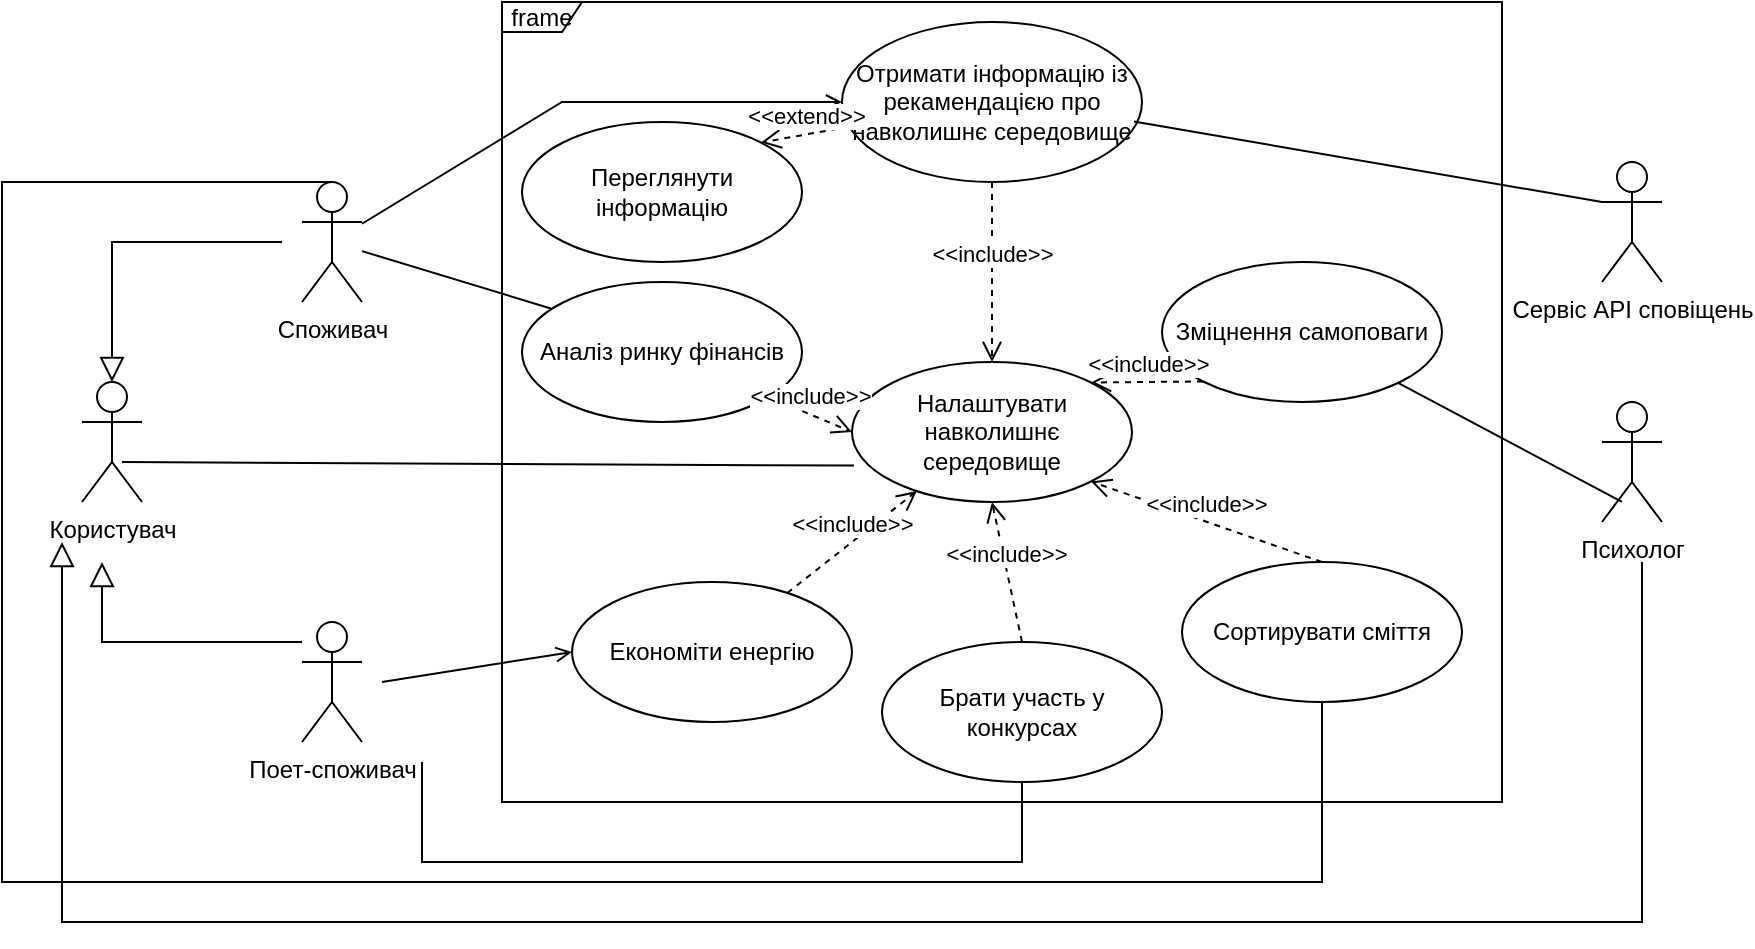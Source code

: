 <mxfile version="21.8.2" type="github">
  <diagram id="C5RBs43oDa-KdzZeNtuy" name="Page-1">
    <mxGraphModel dx="2063" dy="559" grid="1" gridSize="10" guides="1" tooltips="1" connect="1" arrows="1" fold="1" page="1" pageScale="1" pageWidth="827" pageHeight="1169" math="0" shadow="0">
      <root>
        <mxCell id="WIyWlLk6GJQsqaUBKTNV-0" />
        <mxCell id="WIyWlLk6GJQsqaUBKTNV-1" parent="WIyWlLk6GJQsqaUBKTNV-0" />
        <mxCell id="HAlKXmDzrB93N0-EfDcC-2" value="frame" style="shape=umlFrame;whiteSpace=wrap;html=1;width=40;height=15;" parent="WIyWlLk6GJQsqaUBKTNV-1" vertex="1">
          <mxGeometry x="200" y="80" width="500" height="400" as="geometry" />
        </mxCell>
        <mxCell id="zkfFHV4jXpPFQw0GAbJ--16" value="" style="endArrow=block;endSize=10;endFill=0;shadow=0;strokeWidth=1;rounded=0;edgeStyle=elbowEdgeStyle;elbow=vertical;" parent="WIyWlLk6GJQsqaUBKTNV-1" edge="1">
          <mxGeometry width="160" relative="1" as="geometry">
            <mxPoint x="100" y="400" as="sourcePoint" />
            <mxPoint y="360" as="targetPoint" />
            <Array as="points">
              <mxPoint x="35" y="400" />
            </Array>
          </mxGeometry>
        </mxCell>
        <mxCell id="zkfFHV4jXpPFQw0GAbJ--26" value="" style="endArrow=open;shadow=0;strokeWidth=1;rounded=0;endFill=1;elbow=vertical;entryX=0;entryY=0.5;entryDx=0;entryDy=0;" parent="WIyWlLk6GJQsqaUBKTNV-1" source="HAlKXmDzrB93N0-EfDcC-4" target="HAlKXmDzrB93N0-EfDcC-1" edge="1">
          <mxGeometry x="0.5" y="41" relative="1" as="geometry">
            <mxPoint x="160" y="310" as="sourcePoint" />
            <mxPoint x="160" y="380" as="targetPoint" />
            <mxPoint x="-40" y="32" as="offset" />
            <Array as="points">
              <mxPoint x="230" y="130" />
            </Array>
          </mxGeometry>
        </mxCell>
        <mxCell id="HAlKXmDzrB93N0-EfDcC-0" value="Сервіс API сповіщень" style="shape=umlActor;verticalLabelPosition=bottom;verticalAlign=top;html=1;" parent="WIyWlLk6GJQsqaUBKTNV-1" vertex="1">
          <mxGeometry x="750" y="160" width="30" height="60" as="geometry" />
        </mxCell>
        <mxCell id="HAlKXmDzrB93N0-EfDcC-1" value="Отримати інформацію із&lt;br&gt;рекамендацією про навколишнє середовище" style="ellipse;whiteSpace=wrap;html=1;" parent="WIyWlLk6GJQsqaUBKTNV-1" vertex="1">
          <mxGeometry x="370" y="90" width="150" height="80" as="geometry" />
        </mxCell>
        <mxCell id="HAlKXmDzrB93N0-EfDcC-4" value="Споживач" style="shape=umlActor;verticalLabelPosition=bottom;verticalAlign=top;html=1;" parent="WIyWlLk6GJQsqaUBKTNV-1" vertex="1">
          <mxGeometry x="100" y="170" width="30" height="60" as="geometry" />
        </mxCell>
        <mxCell id="HAlKXmDzrB93N0-EfDcC-6" value="Поет-споживач" style="shape=umlActor;verticalLabelPosition=bottom;verticalAlign=top;html=1;" parent="WIyWlLk6GJQsqaUBKTNV-1" vertex="1">
          <mxGeometry x="100" y="390" width="30" height="60" as="geometry" />
        </mxCell>
        <mxCell id="HAlKXmDzrB93N0-EfDcC-7" value="" style="endArrow=open;shadow=0;strokeWidth=1;rounded=0;endFill=1;elbow=vertical;entryX=0;entryY=0.5;entryDx=0;entryDy=0;" parent="WIyWlLk6GJQsqaUBKTNV-1" target="HAlKXmDzrB93N0-EfDcC-8" edge="1">
          <mxGeometry x="0.5" y="41" relative="1" as="geometry">
            <mxPoint x="140" y="419.996" as="sourcePoint" />
            <mxPoint x="329.02" y="434.81" as="targetPoint" />
            <mxPoint x="-40" y="32" as="offset" />
          </mxGeometry>
        </mxCell>
        <mxCell id="HAlKXmDzrB93N0-EfDcC-8" value="Економіти енергію" style="ellipse;whiteSpace=wrap;html=1;" parent="WIyWlLk6GJQsqaUBKTNV-1" vertex="1">
          <mxGeometry x="235" y="370" width="140" height="70" as="geometry" />
        </mxCell>
        <mxCell id="WbjszZyxLFySHewX1BDN-3" value="Користувач" style="shape=umlActor;verticalLabelPosition=bottom;verticalAlign=top;html=1;" parent="WIyWlLk6GJQsqaUBKTNV-1" vertex="1">
          <mxGeometry x="-10" y="270" width="30" height="60" as="geometry" />
        </mxCell>
        <mxCell id="WbjszZyxLFySHewX1BDN-8" value="" style="endArrow=block;endSize=10;endFill=0;shadow=0;strokeWidth=1;rounded=0;edgeStyle=elbowEdgeStyle;elbow=vertical;entryX=0.5;entryY=0;entryDx=0;entryDy=0;entryPerimeter=0;" parent="WIyWlLk6GJQsqaUBKTNV-1" target="WbjszZyxLFySHewX1BDN-3" edge="1">
          <mxGeometry width="160" relative="1" as="geometry">
            <mxPoint x="90" y="200" as="sourcePoint" />
            <mxPoint x="40" y="260" as="targetPoint" />
            <Array as="points">
              <mxPoint x="70" y="200" />
            </Array>
          </mxGeometry>
        </mxCell>
        <mxCell id="WbjszZyxLFySHewX1BDN-11" value="Переглянути інформацію" style="ellipse;whiteSpace=wrap;html=1;" parent="WIyWlLk6GJQsqaUBKTNV-1" vertex="1">
          <mxGeometry x="210" y="140" width="140" height="70" as="geometry" />
        </mxCell>
        <mxCell id="WbjszZyxLFySHewX1BDN-12" value="Брати участь у конкурсах" style="ellipse;whiteSpace=wrap;html=1;" parent="WIyWlLk6GJQsqaUBKTNV-1" vertex="1">
          <mxGeometry x="390" y="400" width="140" height="70" as="geometry" />
        </mxCell>
        <mxCell id="WbjszZyxLFySHewX1BDN-13" value="Налаштувати навколишнє середовище" style="ellipse;whiteSpace=wrap;html=1;" parent="WIyWlLk6GJQsqaUBKTNV-1" vertex="1">
          <mxGeometry x="375" y="260" width="140" height="70" as="geometry" />
        </mxCell>
        <mxCell id="WbjszZyxLFySHewX1BDN-14" value="Зміцнення самоповаги" style="ellipse;whiteSpace=wrap;html=1;" parent="WIyWlLk6GJQsqaUBKTNV-1" vertex="1">
          <mxGeometry x="530" y="210" width="140" height="70" as="geometry" />
        </mxCell>
        <mxCell id="WbjszZyxLFySHewX1BDN-15" value="Психолог" style="shape=umlActor;verticalLabelPosition=bottom;verticalAlign=top;html=1;" parent="WIyWlLk6GJQsqaUBKTNV-1" vertex="1">
          <mxGeometry x="750" y="280" width="30" height="60" as="geometry" />
        </mxCell>
        <mxCell id="WbjszZyxLFySHewX1BDN-17" value="Аналіз ринку фінансів" style="ellipse;whiteSpace=wrap;html=1;" parent="WIyWlLk6GJQsqaUBKTNV-1" vertex="1">
          <mxGeometry x="210" y="220" width="140" height="70" as="geometry" />
        </mxCell>
        <mxCell id="f1oy8qKzSN7gV6_Jh2f9-0" value="" style="endArrow=none;html=1;rounded=0;entryX=0.333;entryY=0.833;entryDx=0;entryDy=0;entryPerimeter=0;" edge="1" parent="WIyWlLk6GJQsqaUBKTNV-1" source="WbjszZyxLFySHewX1BDN-14" target="WbjszZyxLFySHewX1BDN-15">
          <mxGeometry width="50" height="50" relative="1" as="geometry">
            <mxPoint x="450" y="390" as="sourcePoint" />
            <mxPoint x="500" y="340" as="targetPoint" />
          </mxGeometry>
        </mxCell>
        <mxCell id="f1oy8qKzSN7gV6_Jh2f9-2" value="&amp;lt;&amp;lt;extend&amp;gt;&amp;gt;" style="html=1;verticalAlign=bottom;endArrow=open;dashed=1;endSize=8;curved=0;rounded=0;entryX=1;entryY=0;entryDx=0;entryDy=0;" edge="1" parent="WIyWlLk6GJQsqaUBKTNV-1" source="HAlKXmDzrB93N0-EfDcC-1" target="WbjszZyxLFySHewX1BDN-11">
          <mxGeometry relative="1" as="geometry">
            <mxPoint x="510" y="370" as="sourcePoint" />
            <mxPoint x="430" y="370" as="targetPoint" />
          </mxGeometry>
        </mxCell>
        <mxCell id="f1oy8qKzSN7gV6_Jh2f9-3" value="&amp;lt;&amp;lt;include&amp;gt;&amp;gt;" style="html=1;verticalAlign=bottom;endArrow=open;dashed=1;endSize=8;curved=0;rounded=0;" edge="1" parent="WIyWlLk6GJQsqaUBKTNV-1" source="HAlKXmDzrB93N0-EfDcC-8" target="WbjszZyxLFySHewX1BDN-13">
          <mxGeometry relative="1" as="geometry">
            <mxPoint x="510" y="370" as="sourcePoint" />
            <mxPoint x="430" y="370" as="targetPoint" />
          </mxGeometry>
        </mxCell>
        <mxCell id="f1oy8qKzSN7gV6_Jh2f9-6" value="" style="endArrow=none;html=1;rounded=0;exitX=2;exitY=1.167;exitDx=0;exitDy=0;exitPerimeter=0;entryX=0.5;entryY=1;entryDx=0;entryDy=0;" edge="1" parent="WIyWlLk6GJQsqaUBKTNV-1" source="HAlKXmDzrB93N0-EfDcC-6" target="WbjszZyxLFySHewX1BDN-12">
          <mxGeometry width="50" height="50" relative="1" as="geometry">
            <mxPoint x="450" y="390" as="sourcePoint" />
            <mxPoint x="480" y="520" as="targetPoint" />
            <Array as="points">
              <mxPoint x="160" y="490" />
              <mxPoint x="160" y="510" />
              <mxPoint x="460" y="510" />
            </Array>
          </mxGeometry>
        </mxCell>
        <mxCell id="f1oy8qKzSN7gV6_Jh2f9-7" value="" style="endArrow=none;html=1;rounded=0;entryX=0;entryY=0.333;entryDx=0;entryDy=0;entryPerimeter=0;exitX=0.973;exitY=0.622;exitDx=0;exitDy=0;exitPerimeter=0;" edge="1" parent="WIyWlLk6GJQsqaUBKTNV-1" source="HAlKXmDzrB93N0-EfDcC-1" target="HAlKXmDzrB93N0-EfDcC-0">
          <mxGeometry width="50" height="50" relative="1" as="geometry">
            <mxPoint x="450" y="390" as="sourcePoint" />
            <mxPoint x="500" y="340" as="targetPoint" />
          </mxGeometry>
        </mxCell>
        <mxCell id="f1oy8qKzSN7gV6_Jh2f9-8" value="" style="endArrow=none;html=1;rounded=0;entryX=0.103;entryY=0.189;entryDx=0;entryDy=0;entryPerimeter=0;" edge="1" parent="WIyWlLk6GJQsqaUBKTNV-1" source="HAlKXmDzrB93N0-EfDcC-4" target="WbjszZyxLFySHewX1BDN-17">
          <mxGeometry width="50" height="50" relative="1" as="geometry">
            <mxPoint x="450" y="390" as="sourcePoint" />
            <mxPoint x="500" y="340" as="targetPoint" />
          </mxGeometry>
        </mxCell>
        <mxCell id="f1oy8qKzSN7gV6_Jh2f9-9" value="&amp;lt;&amp;lt;include&amp;gt;&amp;gt;" style="html=1;verticalAlign=bottom;endArrow=open;dashed=1;endSize=8;curved=0;rounded=0;exitX=0.5;exitY=1;exitDx=0;exitDy=0;entryX=0.5;entryY=0;entryDx=0;entryDy=0;" edge="1" parent="WIyWlLk6GJQsqaUBKTNV-1" source="HAlKXmDzrB93N0-EfDcC-1" target="WbjszZyxLFySHewX1BDN-13">
          <mxGeometry relative="1" as="geometry">
            <mxPoint x="510" y="370" as="sourcePoint" />
            <mxPoint x="430" y="370" as="targetPoint" />
          </mxGeometry>
        </mxCell>
        <mxCell id="f1oy8qKzSN7gV6_Jh2f9-10" value="&amp;lt;&amp;lt;include&amp;gt;&amp;gt;" style="html=1;verticalAlign=bottom;endArrow=open;dashed=1;endSize=8;curved=0;rounded=0;entryX=0;entryY=0.5;entryDx=0;entryDy=0;" edge="1" parent="WIyWlLk6GJQsqaUBKTNV-1" source="WbjszZyxLFySHewX1BDN-17" target="WbjszZyxLFySHewX1BDN-13">
          <mxGeometry relative="1" as="geometry">
            <mxPoint x="510" y="370" as="sourcePoint" />
            <mxPoint x="430" y="370" as="targetPoint" />
          </mxGeometry>
        </mxCell>
        <mxCell id="f1oy8qKzSN7gV6_Jh2f9-13" value="" style="endArrow=none;html=1;rounded=0;exitX=0.667;exitY=0.667;exitDx=0;exitDy=0;exitPerimeter=0;entryX=0.007;entryY=0.74;entryDx=0;entryDy=0;entryPerimeter=0;" edge="1" parent="WIyWlLk6GJQsqaUBKTNV-1" source="WbjszZyxLFySHewX1BDN-3" target="WbjszZyxLFySHewX1BDN-13">
          <mxGeometry width="50" height="50" relative="1" as="geometry">
            <mxPoint x="450" y="290" as="sourcePoint" />
            <mxPoint x="370" y="320" as="targetPoint" />
          </mxGeometry>
        </mxCell>
        <mxCell id="f1oy8qKzSN7gV6_Jh2f9-14" value="&amp;lt;&amp;lt;include&amp;gt;&amp;gt;" style="html=1;verticalAlign=bottom;endArrow=open;dashed=1;endSize=8;curved=0;rounded=0;exitX=0.5;exitY=0;exitDx=0;exitDy=0;entryX=0.5;entryY=1;entryDx=0;entryDy=0;" edge="1" parent="WIyWlLk6GJQsqaUBKTNV-1" source="WbjszZyxLFySHewX1BDN-12" target="WbjszZyxLFySHewX1BDN-13">
          <mxGeometry relative="1" as="geometry">
            <mxPoint x="510" y="270" as="sourcePoint" />
            <mxPoint x="430" y="270" as="targetPoint" />
          </mxGeometry>
        </mxCell>
        <mxCell id="f1oy8qKzSN7gV6_Jh2f9-16" value="Сортирувати сміття" style="ellipse;whiteSpace=wrap;html=1;" vertex="1" parent="WIyWlLk6GJQsqaUBKTNV-1">
          <mxGeometry x="540" y="360" width="140" height="70" as="geometry" />
        </mxCell>
        <mxCell id="f1oy8qKzSN7gV6_Jh2f9-17" value="" style="endArrow=none;html=1;rounded=0;exitX=0.5;exitY=0;exitDx=0;exitDy=0;exitPerimeter=0;entryX=0.5;entryY=1;entryDx=0;entryDy=0;" edge="1" parent="WIyWlLk6GJQsqaUBKTNV-1" source="HAlKXmDzrB93N0-EfDcC-4" target="f1oy8qKzSN7gV6_Jh2f9-16">
          <mxGeometry width="50" height="50" relative="1" as="geometry">
            <mxPoint x="450" y="290" as="sourcePoint" />
            <mxPoint x="610" y="520" as="targetPoint" />
            <Array as="points">
              <mxPoint x="-50" y="170" />
              <mxPoint x="-50" y="520" />
              <mxPoint x="610" y="520" />
            </Array>
          </mxGeometry>
        </mxCell>
        <mxCell id="f1oy8qKzSN7gV6_Jh2f9-18" value="&amp;lt;&amp;lt;include&amp;gt;&amp;gt;" style="html=1;verticalAlign=bottom;endArrow=open;dashed=1;endSize=8;curved=0;rounded=0;exitX=0.5;exitY=0;exitDx=0;exitDy=0;entryX=1;entryY=1;entryDx=0;entryDy=0;" edge="1" parent="WIyWlLk6GJQsqaUBKTNV-1" source="f1oy8qKzSN7gV6_Jh2f9-16" target="WbjszZyxLFySHewX1BDN-13">
          <mxGeometry relative="1" as="geometry">
            <mxPoint x="510" y="370" as="sourcePoint" />
            <mxPoint x="430" y="370" as="targetPoint" />
          </mxGeometry>
        </mxCell>
        <mxCell id="f1oy8qKzSN7gV6_Jh2f9-19" value="" style="endArrow=block;endSize=10;endFill=0;shadow=0;strokeWidth=1;rounded=0;edgeStyle=elbowEdgeStyle;elbow=vertical;" edge="1" parent="WIyWlLk6GJQsqaUBKTNV-1">
          <mxGeometry width="160" relative="1" as="geometry">
            <mxPoint x="770" y="360" as="sourcePoint" />
            <mxPoint x="-20" y="350" as="targetPoint" />
            <Array as="points">
              <mxPoint x="70" y="540" />
              <mxPoint x="745" y="510" />
            </Array>
          </mxGeometry>
        </mxCell>
        <mxCell id="f1oy8qKzSN7gV6_Jh2f9-21" value="&amp;lt;&amp;lt;include&amp;gt;&amp;gt;" style="html=1;verticalAlign=bottom;endArrow=open;dashed=1;endSize=8;curved=0;rounded=0;exitX=0;exitY=1;exitDx=0;exitDy=0;entryX=1;entryY=0;entryDx=0;entryDy=0;" edge="1" parent="WIyWlLk6GJQsqaUBKTNV-1" source="WbjszZyxLFySHewX1BDN-14" target="WbjszZyxLFySHewX1BDN-13">
          <mxGeometry relative="1" as="geometry">
            <mxPoint x="510" y="370" as="sourcePoint" />
            <mxPoint x="430" y="370" as="targetPoint" />
          </mxGeometry>
        </mxCell>
      </root>
    </mxGraphModel>
  </diagram>
</mxfile>
